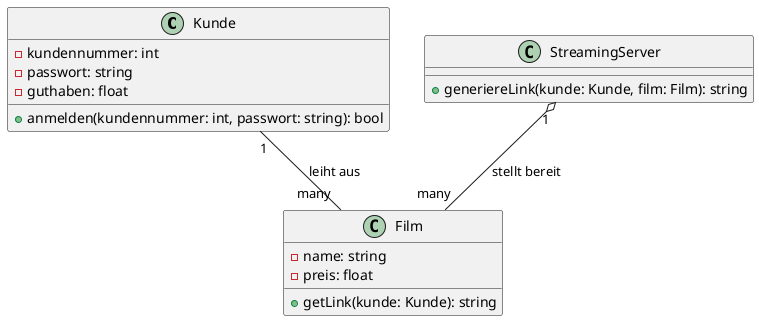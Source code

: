 @startuml Klassendiagramm_Videothek

class Kunde {
    - kundennummer: int
    - passwort: string
    - guthaben: float
    + anmelden(kundennummer: int, passwort: string): bool
}

class Film {
    - name: string
    - preis: float
    + getLink(kunde: Kunde): string
}

class StreamingServer {
    + generiereLink(kunde: Kunde, film: Film): string
}

Kunde "1" -- "many" Film : leiht aus
StreamingServer "1" o-- "many" Film : stellt bereit

@enduml
